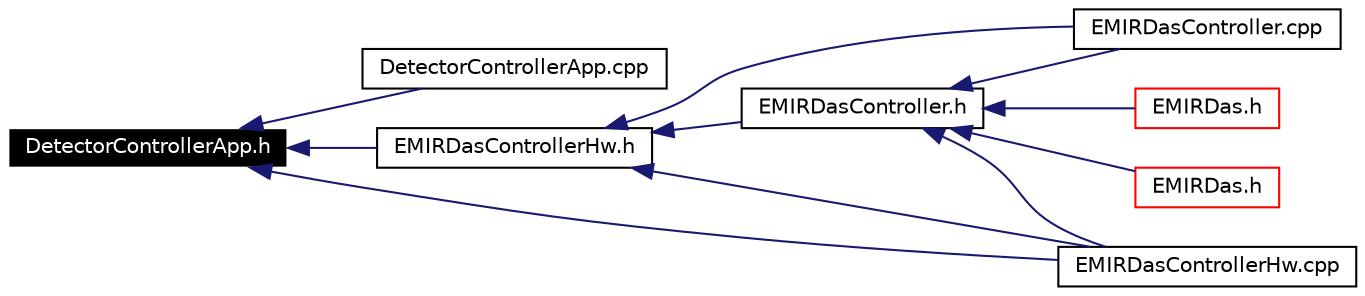 digraph G
{
  edge [fontname="Helvetica",fontsize=10,labelfontname="Helvetica",labelfontsize=10];
  node [fontname="Helvetica",fontsize=10,shape=record];
  rankdir=LR;
  Node1 [label="DetectorControllerApp.h",height=0.2,width=0.4,color="white", fillcolor="black", style="filled" fontcolor="white"];
  Node1 -> Node2 [dir=back,color="midnightblue",fontsize=10,style="solid",fontname="Helvetica"];
  Node2 [label="DetectorControllerApp.cpp",height=0.2,width=0.4,color="black", fillcolor="white", style="filled",URL="$DetectorControllerApp_8cpp.html"];
  Node1 -> Node3 [dir=back,color="midnightblue",fontsize=10,style="solid",fontname="Helvetica"];
  Node3 [label="EMIRDasControllerHw.h",height=0.2,width=0.4,color="black", fillcolor="white", style="filled",URL="$EMIRDasControllerHw_8h.html"];
  Node3 -> Node4 [dir=back,color="midnightblue",fontsize=10,style="solid",fontname="Helvetica"];
  Node4 [label="EMIRDasController.cpp",height=0.2,width=0.4,color="black", fillcolor="white", style="filled",URL="$EMIRDasController_8cpp.html"];
  Node3 -> Node5 [dir=back,color="midnightblue",fontsize=10,style="solid",fontname="Helvetica"];
  Node5 [label="EMIRDasController.h",height=0.2,width=0.4,color="black", fillcolor="white", style="filled",URL="$EMIRDasController_8h.html"];
  Node5 -> Node6 [dir=back,color="midnightblue",fontsize=10,style="solid",fontname="Helvetica"];
  Node6 [label="EMIRDas.h",height=0.2,width=0.4,color="red", fillcolor="white", style="filled",URL="$EMIRDas_8h.html"];
  Node5 -> Node7 [dir=back,color="midnightblue",fontsize=10,style="solid",fontname="Helvetica"];
  Node7 [label="EMIRDas.h",height=0.2,width=0.4,color="red", fillcolor="white", style="filled",URL="$old_2EMIRDas_8h.html"];
  Node5 -> Node4 [dir=back,color="midnightblue",fontsize=10,style="solid",fontname="Helvetica"];
  Node5 -> Node8 [dir=back,color="midnightblue",fontsize=10,style="solid",fontname="Helvetica"];
  Node8 [label="EMIRDasControllerHw.cpp",height=0.2,width=0.4,color="black", fillcolor="white", style="filled",URL="$EMIRDasControllerHw_8cpp.html"];
  Node3 -> Node8 [dir=back,color="midnightblue",fontsize=10,style="solid",fontname="Helvetica"];
  Node1 -> Node8 [dir=back,color="midnightblue",fontsize=10,style="solid",fontname="Helvetica"];
}
